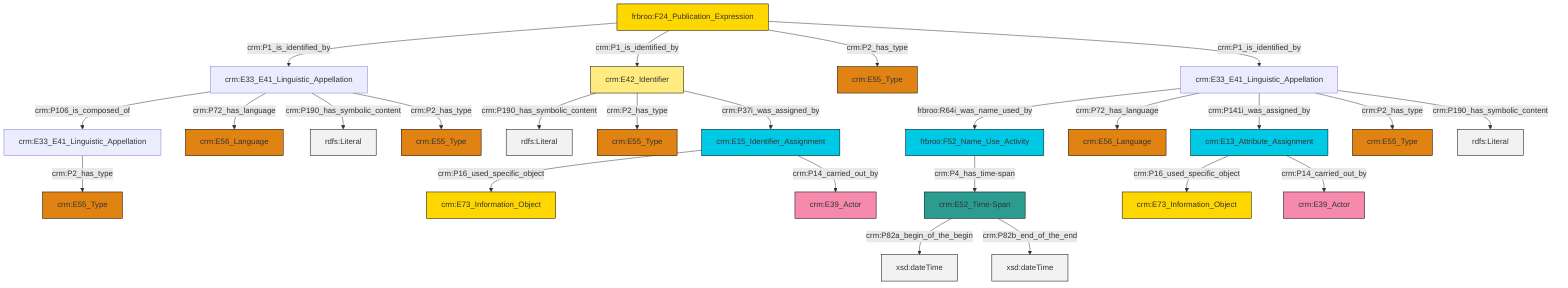 graph TD
classDef Literal fill:#f2f2f2,stroke:#000000;
classDef CRM_Entity fill:#FFFFFF,stroke:#000000;
classDef Temporal_Entity fill:#00C9E6, stroke:#000000;
classDef Type fill:#E18312, stroke:#000000;
classDef Time-Span fill:#2C9C91, stroke:#000000;
classDef Appellation fill:#FFEB7F, stroke:#000000;
classDef Place fill:#008836, stroke:#000000;
classDef Persistent_Item fill:#B266B2, stroke:#000000;
classDef Conceptual_Object fill:#FFD700, stroke:#000000;
classDef Physical_Thing fill:#D2B48C, stroke:#000000;
classDef Actor fill:#f58aad, stroke:#000000;
classDef PC_Classes fill:#4ce600, stroke:#000000;
classDef Multi fill:#cccccc,stroke:#000000;

0["crm:E42_Identifier"]:::Appellation -->|crm:P190_has_symbolic_content| 2[rdfs:Literal]:::Literal
3["crm:E33_E41_Linguistic_Appellation"]:::Default -->|crm:P106_is_composed_of| 4["crm:E33_E41_Linguistic_Appellation"]:::Default
8["frbroo:F24_Publication_Expression"]:::Conceptual_Object -->|crm:P1_is_identified_by| 3["crm:E33_E41_Linguistic_Appellation"]:::Default
3["crm:E33_E41_Linguistic_Appellation"]:::Default -->|crm:P72_has_language| 13["crm:E56_Language"]:::Type
4["crm:E33_E41_Linguistic_Appellation"]:::Default -->|crm:P2_has_type| 16["crm:E55_Type"]:::Type
17["crm:E15_Identifier_Assignment"]:::Temporal_Entity -->|crm:P16_used_specific_object| 18["crm:E73_Information_Object"]:::Conceptual_Object
6["crm:E33_E41_Linguistic_Appellation"]:::Default -->|frbroo:R64i_was_name_used_by| 14["frbroo:F52_Name_Use_Activity"]:::Temporal_Entity
0["crm:E42_Identifier"]:::Appellation -->|crm:P2_has_type| 23["crm:E55_Type"]:::Type
24["crm:E13_Attribute_Assignment"]:::Temporal_Entity -->|crm:P16_used_specific_object| 25["crm:E73_Information_Object"]:::Conceptual_Object
3["crm:E33_E41_Linguistic_Appellation"]:::Default -->|crm:P190_has_symbolic_content| 26[rdfs:Literal]:::Literal
6["crm:E33_E41_Linguistic_Appellation"]:::Default -->|crm:P72_has_language| 11["crm:E56_Language"]:::Type
19["crm:E52_Time-Span"]:::Time-Span -->|crm:P82a_begin_of_the_begin| 32[xsd:dateTime]:::Literal
19["crm:E52_Time-Span"]:::Time-Span -->|crm:P82b_end_of_the_end| 33[xsd:dateTime]:::Literal
24["crm:E13_Attribute_Assignment"]:::Temporal_Entity -->|crm:P14_carried_out_by| 34["crm:E39_Actor"]:::Actor
14["frbroo:F52_Name_Use_Activity"]:::Temporal_Entity -->|crm:P4_has_time-span| 19["crm:E52_Time-Span"]:::Time-Span
8["frbroo:F24_Publication_Expression"]:::Conceptual_Object -->|crm:P1_is_identified_by| 0["crm:E42_Identifier"]:::Appellation
3["crm:E33_E41_Linguistic_Appellation"]:::Default -->|crm:P2_has_type| 21["crm:E55_Type"]:::Type
6["crm:E33_E41_Linguistic_Appellation"]:::Default -->|crm:P141i_was_assigned_by| 24["crm:E13_Attribute_Assignment"]:::Temporal_Entity
8["frbroo:F24_Publication_Expression"]:::Conceptual_Object -->|crm:P2_has_type| 38["crm:E55_Type"]:::Type
6["crm:E33_E41_Linguistic_Appellation"]:::Default -->|crm:P2_has_type| 27["crm:E55_Type"]:::Type
0["crm:E42_Identifier"]:::Appellation -->|crm:P37i_was_assigned_by| 17["crm:E15_Identifier_Assignment"]:::Temporal_Entity
17["crm:E15_Identifier_Assignment"]:::Temporal_Entity -->|crm:P14_carried_out_by| 9["crm:E39_Actor"]:::Actor
8["frbroo:F24_Publication_Expression"]:::Conceptual_Object -->|crm:P1_is_identified_by| 6["crm:E33_E41_Linguistic_Appellation"]:::Default
6["crm:E33_E41_Linguistic_Appellation"]:::Default -->|crm:P190_has_symbolic_content| 46[rdfs:Literal]:::Literal